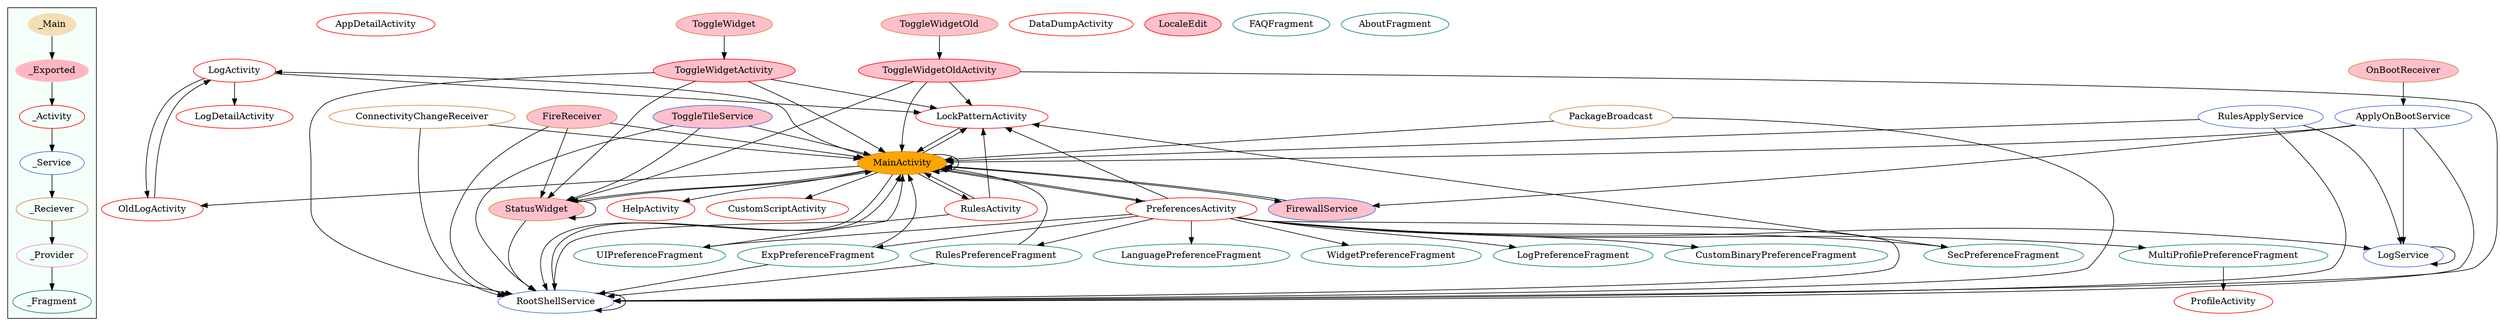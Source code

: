 digraph G {
subgraph cluster_legend{ 
bgcolor=mintcream;
_Activity[color = red];
_Service[color = royalblue];
_Provider[color = violet];
_Reciever[color = peru];
_Fragment[color = teal];
_Main[style=filled, fillcolor=wheat, color = mintcream];
_Exported[style=filled, fillcolor=lightpink, color = mintcream];
_Main -> _Exported -> _Activity -> _Service -> _Reciever -> _Provider -> _Fragment; 
}
AppDetailActivity[color = red];
LogDetailActivity[color = red];
LogActivity[color = red];
ToggleWidgetActivity[style=filled, fillcolor=pink, color = red];
PreferencesActivity[color = red];
HelpActivity[color = red];
MainActivity[style=filled, fillcolor=orange, color = red];
ToggleWidgetOldActivity[style=filled, fillcolor=pink, color = red];
RulesActivity[color = red];
OldLogActivity[color = red];
CustomScriptActivity[color = red];
DataDumpActivity[color = red];
ProfileActivity[color = red];
LockPatternActivity[color = red];
LocaleEdit[style=filled, fillcolor=pink, color = red];
ApplyOnBootService[color = royalblue];
RootShellService[color = royalblue];
RulesApplyService[color = royalblue];
ToggleTileService[style=filled, fillcolor=pink, color = royalblue];
FirewallService[style=filled, fillcolor=pink, color = royalblue];
LogService[color = royalblue];
ToggleWidgetOld[style=filled, fillcolor=pink, color = peru];
StatusWidget[style=filled, fillcolor=pink, color = peru];
PackageBroadcast[color = peru];
MainActivity[color = peru];
ConnectivityChangeReceiver[color = peru];
MainActivity[color = peru];
FireReceiver[style=filled, fillcolor=pink, color = peru];
OnBootReceiver[style=filled, fillcolor=pink, color = peru];
ToggleWidget[style=filled, fillcolor=pink, color = peru];
MultiProfilePreferenceFragment[color = teal];
SecPreferenceFragment[color = teal];
FAQFragment[color = teal];
LanguagePreferenceFragment[color = teal];
WidgetPreferenceFragment[color = teal];
AboutFragment[color = teal];
UIPreferenceFragment[color = teal];
LogPreferenceFragment[color = teal];
CustomBinaryPreferenceFragment[color = teal];
ExpPreferenceFragment[color = teal];
RulesPreferenceFragment[color = teal];
SecPreferenceFragment->LockPatternActivity;
ToggleWidgetActivity->MainActivity;
ToggleWidgetActivity->StatusWidget;
ToggleWidgetActivity->LockPatternActivity;
ToggleWidgetActivity->RootShellService;
RulesApplyService->MainActivity;
RulesApplyService->LogService;
RulesApplyService->RootShellService;
StatusWidget->MainActivity;
StatusWidget->StatusWidget;
StatusWidget->RootShellService;
MainActivity->MainActivity;
MainActivity->RootShellService;
MainActivity->OldLogActivity;
MainActivity->StatusWidget;
MainActivity->PreferencesActivity;
MainActivity->LogActivity;
MainActivity->LockPatternActivity;
MainActivity->CustomScriptActivity;
MainActivity->RulesActivity;
MainActivity->HelpActivity;
MainActivity->FirewallService;
ToggleWidgetOldActivity->StatusWidget;
ToggleWidgetOldActivity->MainActivity;
ToggleWidgetOldActivity->RootShellService;
ToggleWidgetOldActivity->LockPatternActivity;
ExpPreferenceFragment->MainActivity;
ExpPreferenceFragment->RootShellService;
OldLogActivity->LogActivity;
ConnectivityChangeReceiver->MainActivity;
ConnectivityChangeReceiver->RootShellService;
FirewallService->MainActivity;
LogService->LogService;
ApplyOnBootService->MainActivity;
ApplyOnBootService->LogService;
ApplyOnBootService->RootShellService;
ApplyOnBootService->FirewallService;
ToggleWidgetOld->ToggleWidgetOldActivity;
LogActivity->LogDetailActivity;
LogActivity->LockPatternActivity;
LogActivity->OldLogActivity;
PreferencesActivity->MainActivity;
PreferencesActivity->LanguagePreferenceFragment;
PreferencesActivity->RootShellService;
PreferencesActivity->LogPreferenceFragment;
PreferencesActivity->LogService;
PreferencesActivity->CustomBinaryPreferenceFragment;
PreferencesActivity->LockPatternActivity;
PreferencesActivity->MultiProfilePreferenceFragment;
PreferencesActivity->RulesPreferenceFragment;
PreferencesActivity->SecPreferenceFragment;
PreferencesActivity->UIPreferenceFragment;
PreferencesActivity->WidgetPreferenceFragment;
PreferencesActivity->ExpPreferenceFragment;
FireReceiver->MainActivity;
FireReceiver->StatusWidget;
FireReceiver->RootShellService;
ToggleTileService->StatusWidget;
ToggleTileService->MainActivity;
ToggleTileService->RootShellService;
OnBootReceiver->ApplyOnBootService;
ToggleWidget->ToggleWidgetActivity;
RulesActivity->RootShellService;
RulesActivity->MainActivity;
RulesActivity->LockPatternActivity;
RootShellService->MainActivity;
RootShellService->RootShellService;
MultiProfilePreferenceFragment->ProfileActivity;
PackageBroadcast->MainActivity;
PackageBroadcast->RootShellService;
UIPreferenceFragment->MainActivity;
LockPatternActivity->MainActivity;
RulesPreferenceFragment->MainActivity;
RulesPreferenceFragment->RootShellService;
}
